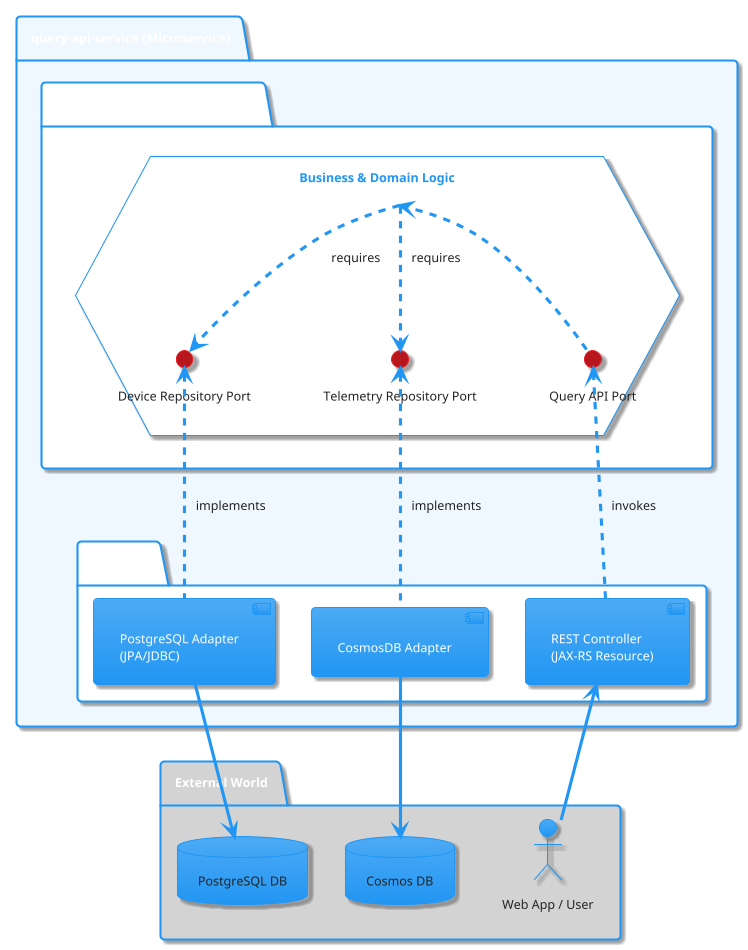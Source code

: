 @startuml
!theme materia

package "External World" #LightGray {
  actor "Web App / User" as User
  database "PostgreSQL DB" as RDB
  database "Cosmos DB" as TSDB
}

package "query-api-service (Microservice)" #AliceBlue {

  package "Adapters" {
    component "REST Controller\n(JAX-RS Resource)" as RESTAdapter
    component "PostgreSQL Adapter\n(JPA/JDBC)" as RDBAdapter
    component "CosmosDB Adapter" as TSDBAdapter
  }

  package "Application Core (The Hexagon)" #White {
    hexagon "Business & Domain Logic" as Core {
      () "Query API Port" as IngressPort
      () "Device Repository Port" as DevicePort
      () "Telemetry Repository Port" as TelemetryPort
    }
  }
}

' Primary/Driving Adapter Flow
User --> RESTAdapter
RESTAdapter ..> IngressPort : invokes

' Application Core Flow
IngressPort ..> Core
Core ..> DevicePort : requires
Core ..> TelemetryPort : requires

' Secondary/Driven Adapter Flow
DevicePort <.. RDBAdapter : implements
TelemetryPort <.. TSDBAdapter : implements
RDBAdapter --> RDB
TSDBAdapter --> TSDB

@enduml